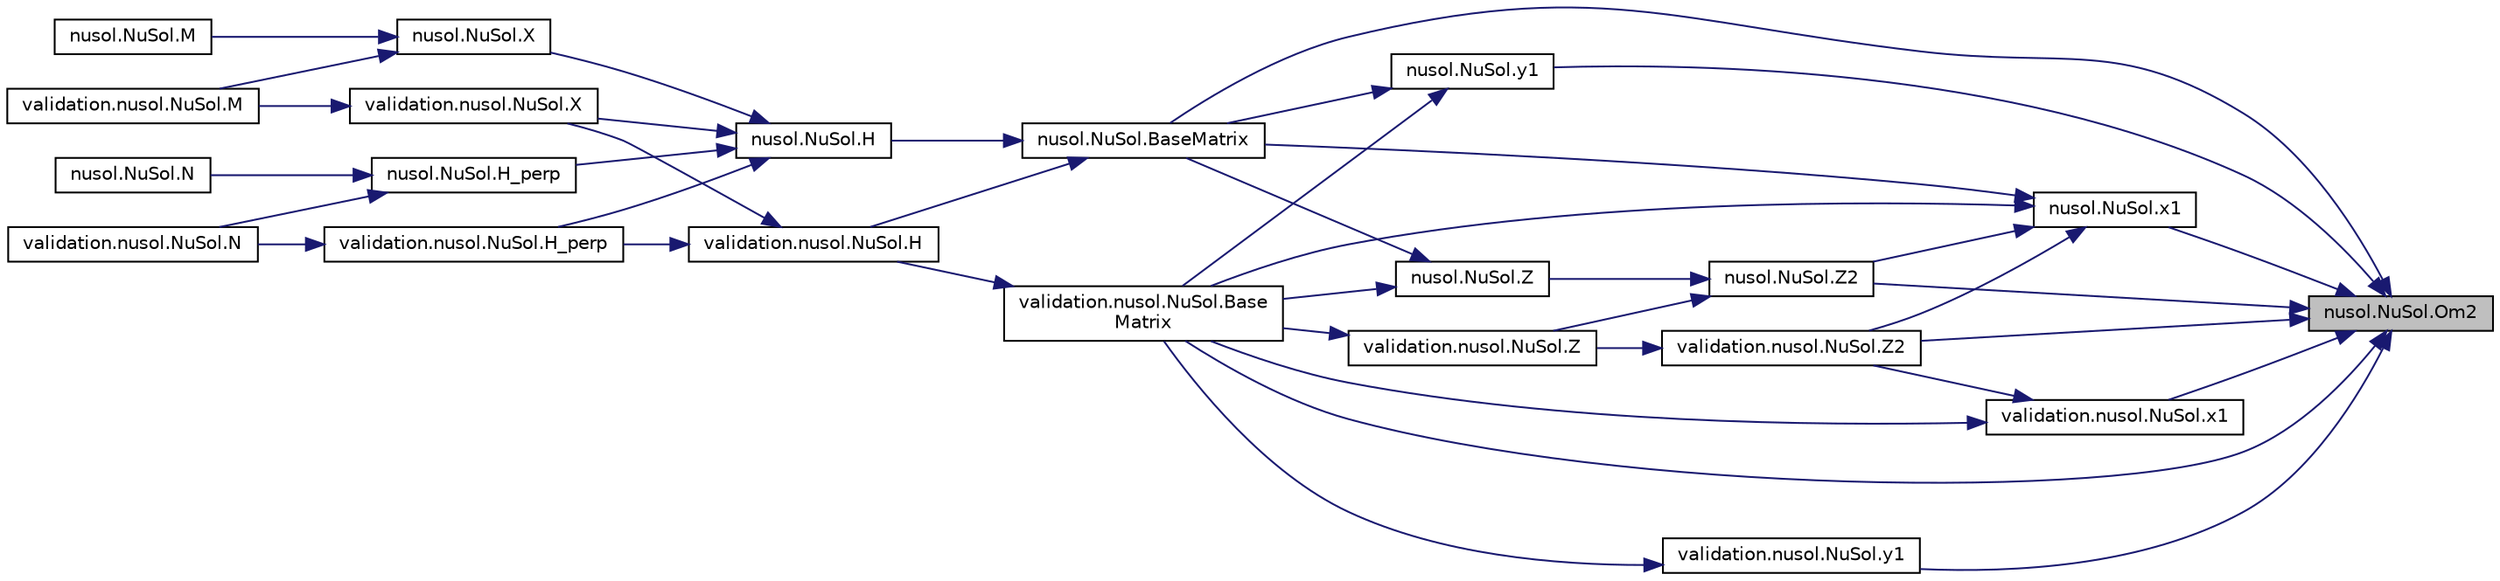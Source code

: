 digraph "nusol.NuSol.Om2"
{
 // INTERACTIVE_SVG=YES
 // LATEX_PDF_SIZE
  edge [fontname="Helvetica",fontsize="10",labelfontname="Helvetica",labelfontsize="10"];
  node [fontname="Helvetica",fontsize="10",shape=record];
  rankdir="RL";
  Node1 [label="nusol.NuSol.Om2",height=0.2,width=0.4,color="black", fillcolor="grey75", style="filled", fontcolor="black",tooltip=" "];
  Node1 -> Node2 [dir="back",color="midnightblue",fontsize="10",style="solid",fontname="Helvetica"];
  Node2 [label="nusol.NuSol.BaseMatrix",height=0.2,width=0.4,color="black", fillcolor="white", style="filled",URL="$classnusol_1_1_nu_sol.html#a28b9c4ac506a152da20144d8a8d9ac11",tooltip=" "];
  Node2 -> Node3 [dir="back",color="midnightblue",fontsize="10",style="solid",fontname="Helvetica"];
  Node3 [label="nusol.NuSol.H",height=0.2,width=0.4,color="black", fillcolor="white", style="filled",URL="$classnusol_1_1_nu_sol.html#acd95455520f1f7f8d647ff722f2f3b91",tooltip=" "];
  Node3 -> Node4 [dir="back",color="midnightblue",fontsize="10",style="solid",fontname="Helvetica"];
  Node4 [label="nusol.NuSol.H_perp",height=0.2,width=0.4,color="black", fillcolor="white", style="filled",URL="$classnusol_1_1_nu_sol.html#a95c950313e3eb50871cd2c0bd76a1a0a",tooltip=" "];
  Node4 -> Node5 [dir="back",color="midnightblue",fontsize="10",style="solid",fontname="Helvetica"];
  Node5 [label="nusol.NuSol.N",height=0.2,width=0.4,color="black", fillcolor="white", style="filled",URL="$classnusol_1_1_nu_sol.html#aa26cfc0b4b7420bc5fac639f0e795225",tooltip=" "];
  Node4 -> Node6 [dir="back",color="midnightblue",fontsize="10",style="solid",fontname="Helvetica"];
  Node6 [label="validation.nusol.NuSol.N",height=0.2,width=0.4,color="black", fillcolor="white", style="filled",URL="$classvalidation_1_1nusol_1_1_nu_sol.html#ac7ce3a7e4772ecc0dffec40f03d695d9",tooltip=" "];
  Node3 -> Node7 [dir="back",color="midnightblue",fontsize="10",style="solid",fontname="Helvetica"];
  Node7 [label="validation.nusol.NuSol.H_perp",height=0.2,width=0.4,color="black", fillcolor="white", style="filled",URL="$classvalidation_1_1nusol_1_1_nu_sol.html#af86e899b1bd0f91aade51ed4b60b6722",tooltip=" "];
  Node7 -> Node6 [dir="back",color="midnightblue",fontsize="10",style="solid",fontname="Helvetica"];
  Node3 -> Node8 [dir="back",color="midnightblue",fontsize="10",style="solid",fontname="Helvetica"];
  Node8 [label="validation.nusol.NuSol.X",height=0.2,width=0.4,color="black", fillcolor="white", style="filled",URL="$classvalidation_1_1nusol_1_1_nu_sol.html#a130d8ad1d19174eb9cf6c79e97fa6fae",tooltip=" "];
  Node8 -> Node9 [dir="back",color="midnightblue",fontsize="10",style="solid",fontname="Helvetica"];
  Node9 [label="validation.nusol.NuSol.M",height=0.2,width=0.4,color="black", fillcolor="white", style="filled",URL="$classvalidation_1_1nusol_1_1_nu_sol.html#a850053191c9c121bfdc3e6bfd70d89ca",tooltip=" "];
  Node3 -> Node10 [dir="back",color="midnightblue",fontsize="10",style="solid",fontname="Helvetica"];
  Node10 [label="nusol.NuSol.X",height=0.2,width=0.4,color="black", fillcolor="white", style="filled",URL="$classnusol_1_1_nu_sol.html#a0c6993953c37c67c6c7126a169ed8027",tooltip=" "];
  Node10 -> Node11 [dir="back",color="midnightblue",fontsize="10",style="solid",fontname="Helvetica"];
  Node11 [label="nusol.NuSol.M",height=0.2,width=0.4,color="black", fillcolor="white", style="filled",URL="$classnusol_1_1_nu_sol.html#a8163d3afe19c3ce4667caded37982d12",tooltip=" "];
  Node10 -> Node9 [dir="back",color="midnightblue",fontsize="10",style="solid",fontname="Helvetica"];
  Node2 -> Node12 [dir="back",color="midnightblue",fontsize="10",style="solid",fontname="Helvetica"];
  Node12 [label="validation.nusol.NuSol.H",height=0.2,width=0.4,color="black", fillcolor="white", style="filled",URL="$classvalidation_1_1nusol_1_1_nu_sol.html#aba781a514eb491bc4b3efe988c1ef1c3",tooltip=" "];
  Node12 -> Node7 [dir="back",color="midnightblue",fontsize="10",style="solid",fontname="Helvetica"];
  Node12 -> Node8 [dir="back",color="midnightblue",fontsize="10",style="solid",fontname="Helvetica"];
  Node1 -> Node13 [dir="back",color="midnightblue",fontsize="10",style="solid",fontname="Helvetica"];
  Node13 [label="validation.nusol.NuSol.Base\lMatrix",height=0.2,width=0.4,color="black", fillcolor="white", style="filled",URL="$classvalidation_1_1nusol_1_1_nu_sol.html#af9c5b785eac2717af7368d4957c43b39",tooltip=" "];
  Node13 -> Node12 [dir="back",color="midnightblue",fontsize="10",style="solid",fontname="Helvetica"];
  Node1 -> Node14 [dir="back",color="midnightblue",fontsize="10",style="solid",fontname="Helvetica"];
  Node14 [label="nusol.NuSol.x1",height=0.2,width=0.4,color="black", fillcolor="white", style="filled",URL="$classnusol_1_1_nu_sol.html#a722d29cc6089e09e50bdd870686d2ad5",tooltip=" "];
  Node14 -> Node2 [dir="back",color="midnightblue",fontsize="10",style="solid",fontname="Helvetica"];
  Node14 -> Node13 [dir="back",color="midnightblue",fontsize="10",style="solid",fontname="Helvetica"];
  Node14 -> Node15 [dir="back",color="midnightblue",fontsize="10",style="solid",fontname="Helvetica"];
  Node15 [label="validation.nusol.NuSol.Z2",height=0.2,width=0.4,color="black", fillcolor="white", style="filled",URL="$classvalidation_1_1nusol_1_1_nu_sol.html#a84020a925d3b72f2d0b4c33b71873a50",tooltip=" "];
  Node15 -> Node16 [dir="back",color="midnightblue",fontsize="10",style="solid",fontname="Helvetica"];
  Node16 [label="validation.nusol.NuSol.Z",height=0.2,width=0.4,color="black", fillcolor="white", style="filled",URL="$classvalidation_1_1nusol_1_1_nu_sol.html#a8eae38e90a6375737b089b965072a3a6",tooltip=" "];
  Node16 -> Node13 [dir="back",color="midnightblue",fontsize="10",style="solid",fontname="Helvetica"];
  Node14 -> Node17 [dir="back",color="midnightblue",fontsize="10",style="solid",fontname="Helvetica"];
  Node17 [label="nusol.NuSol.Z2",height=0.2,width=0.4,color="black", fillcolor="white", style="filled",URL="$classnusol_1_1_nu_sol.html#a7f0ac405ac991179c451b5ffd48db306",tooltip=" "];
  Node17 -> Node18 [dir="back",color="midnightblue",fontsize="10",style="solid",fontname="Helvetica"];
  Node18 [label="nusol.NuSol.Z",height=0.2,width=0.4,color="black", fillcolor="white", style="filled",URL="$classnusol_1_1_nu_sol.html#a2d0b1f8a98027b39c5ab54d5bb9106aa",tooltip=" "];
  Node18 -> Node2 [dir="back",color="midnightblue",fontsize="10",style="solid",fontname="Helvetica"];
  Node18 -> Node13 [dir="back",color="midnightblue",fontsize="10",style="solid",fontname="Helvetica"];
  Node17 -> Node16 [dir="back",color="midnightblue",fontsize="10",style="solid",fontname="Helvetica"];
  Node1 -> Node19 [dir="back",color="midnightblue",fontsize="10",style="solid",fontname="Helvetica"];
  Node19 [label="validation.nusol.NuSol.x1",height=0.2,width=0.4,color="black", fillcolor="white", style="filled",URL="$classvalidation_1_1nusol_1_1_nu_sol.html#a8c8046da94c7ba45844c37b9b8294b46",tooltip=" "];
  Node19 -> Node13 [dir="back",color="midnightblue",fontsize="10",style="solid",fontname="Helvetica"];
  Node19 -> Node15 [dir="back",color="midnightblue",fontsize="10",style="solid",fontname="Helvetica"];
  Node1 -> Node20 [dir="back",color="midnightblue",fontsize="10",style="solid",fontname="Helvetica"];
  Node20 [label="nusol.NuSol.y1",height=0.2,width=0.4,color="black", fillcolor="white", style="filled",URL="$classnusol_1_1_nu_sol.html#acc854911c6fc9b957c06fc3272b1a89a",tooltip=" "];
  Node20 -> Node2 [dir="back",color="midnightblue",fontsize="10",style="solid",fontname="Helvetica"];
  Node20 -> Node13 [dir="back",color="midnightblue",fontsize="10",style="solid",fontname="Helvetica"];
  Node1 -> Node21 [dir="back",color="midnightblue",fontsize="10",style="solid",fontname="Helvetica"];
  Node21 [label="validation.nusol.NuSol.y1",height=0.2,width=0.4,color="black", fillcolor="white", style="filled",URL="$classvalidation_1_1nusol_1_1_nu_sol.html#a9d3ea4049c774b0888571b6ea79d01b9",tooltip=" "];
  Node21 -> Node13 [dir="back",color="midnightblue",fontsize="10",style="solid",fontname="Helvetica"];
  Node1 -> Node17 [dir="back",color="midnightblue",fontsize="10",style="solid",fontname="Helvetica"];
  Node1 -> Node15 [dir="back",color="midnightblue",fontsize="10",style="solid",fontname="Helvetica"];
}
